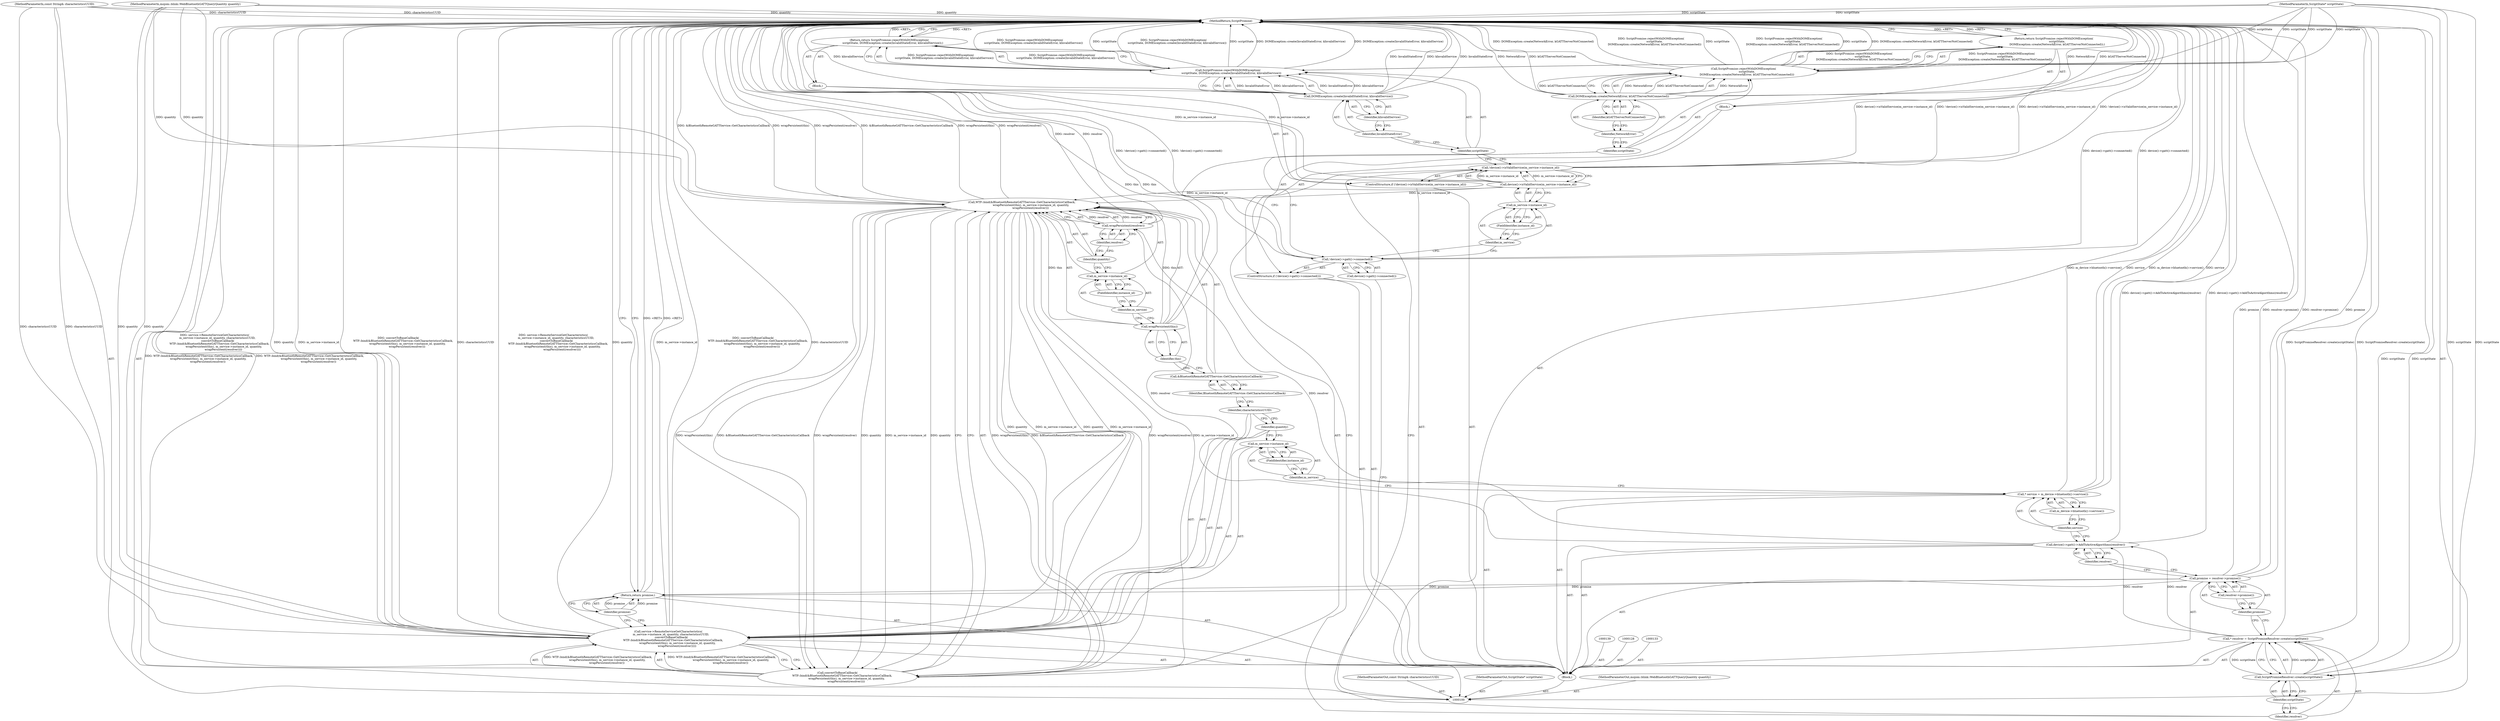 digraph "0_Chrome_2bceda4948deeaed0a5a99305d0d488eb952f64f_1" {
"1000163" [label="(MethodReturn,ScriptPromise)"];
"1000115" [label="(ControlStructure,if (!device()->isValidService(m_service->instance_id)))"];
"1000118" [label="(Call,m_service->instance_id)"];
"1000119" [label="(Identifier,m_service)"];
"1000120" [label="(FieldIdentifier,instance_id)"];
"1000121" [label="(Block,)"];
"1000116" [label="(Call,!device()->isValidService(m_service->instance_id))"];
"1000117" [label="(Call,device()->isValidService(m_service->instance_id))"];
"1000123" [label="(Call,ScriptPromise::rejectWithDOMException(\n        scriptState, DOMException::create(InvalidStateError, kInvalidService)))"];
"1000122" [label="(Return,return ScriptPromise::rejectWithDOMException(\n        scriptState, DOMException::create(InvalidStateError, kInvalidService));)"];
"1000125" [label="(Call,DOMException::create(InvalidStateError, kInvalidService))"];
"1000126" [label="(Identifier,InvalidStateError)"];
"1000127" [label="(Identifier,kInvalidService)"];
"1000124" [label="(Identifier,scriptState)"];
"1000129" [label="(Call,* resolver = ScriptPromiseResolver::create(scriptState))"];
"1000130" [label="(Identifier,resolver)"];
"1000131" [label="(Call,ScriptPromiseResolver::create(scriptState))"];
"1000132" [label="(Identifier,scriptState)"];
"1000134" [label="(Call,promise = resolver->promise())"];
"1000135" [label="(Identifier,promise)"];
"1000136" [label="(Call,resolver->promise())"];
"1000137" [label="(Call,device()->gatt()->AddToActiveAlgorithms(resolver))"];
"1000138" [label="(Identifier,resolver)"];
"1000101" [label="(MethodParameterIn,ScriptState* scriptState)"];
"1000245" [label="(MethodParameterOut,ScriptState* scriptState)"];
"1000140" [label="(Call,* service = m_device->bluetooth()->service())"];
"1000141" [label="(Identifier,service)"];
"1000142" [label="(Call,m_device->bluetooth()->service())"];
"1000143" [label="(Call,service->RemoteServiceGetCharacteristics(\n      m_service->instance_id, quantity, characteristicsUUID,\n       convertToBaseCallback(\n           WTF::bind(&BluetoothRemoteGATTService::GetCharacteristicsCallback,\n                     wrapPersistent(this), m_service->instance_id, quantity,\n                    wrapPersistent(resolver)))))"];
"1000146" [label="(FieldIdentifier,instance_id)"];
"1000147" [label="(Identifier,quantity)"];
"1000148" [label="(Identifier,characteristicsUUID)"];
"1000144" [label="(Call,m_service->instance_id)"];
"1000145" [label="(Identifier,m_service)"];
"1000149" [label="(Call,convertToBaseCallback(\n           WTF::bind(&BluetoothRemoteGATTService::GetCharacteristicsCallback,\n                     wrapPersistent(this), m_service->instance_id, quantity,\n                    wrapPersistent(resolver))))"];
"1000150" [label="(Call,WTF::bind(&BluetoothRemoteGATTService::GetCharacteristicsCallback,\n                     wrapPersistent(this), m_service->instance_id, quantity,\n                    wrapPersistent(resolver)))"];
"1000151" [label="(Call,&BluetoothRemoteGATTService::GetCharacteristicsCallback)"];
"1000152" [label="(Identifier,BluetoothRemoteGATTService::GetCharacteristicsCallback)"];
"1000153" [label="(Call,wrapPersistent(this))"];
"1000154" [label="(Identifier,this)"];
"1000155" [label="(Call,m_service->instance_id)"];
"1000156" [label="(Identifier,m_service)"];
"1000157" [label="(FieldIdentifier,instance_id)"];
"1000158" [label="(Identifier,quantity)"];
"1000159" [label="(Call,wrapPersistent(resolver))"];
"1000160" [label="(Identifier,resolver)"];
"1000161" [label="(Return,return promise;)"];
"1000162" [label="(Identifier,promise)"];
"1000102" [label="(MethodParameterIn,mojom::blink::WebBluetoothGATTQueryQuantity quantity)"];
"1000246" [label="(MethodParameterOut,mojom::blink::WebBluetoothGATTQueryQuantity quantity)"];
"1000104" [label="(Block,)"];
"1000103" [label="(MethodParameterIn,const String& characteristicsUUID)"];
"1000247" [label="(MethodParameterOut,const String& characteristicsUUID)"];
"1000105" [label="(ControlStructure,if (!device()->gatt()->connected()))"];
"1000108" [label="(Block,)"];
"1000106" [label="(Call,!device()->gatt()->connected())"];
"1000107" [label="(Call,device()->gatt()->connected())"];
"1000110" [label="(Call,ScriptPromise::rejectWithDOMException(\n        scriptState,\n        DOMException::create(NetworkError, kGATTServerNotConnected)))"];
"1000109" [label="(Return,return ScriptPromise::rejectWithDOMException(\n        scriptState,\n        DOMException::create(NetworkError, kGATTServerNotConnected));)"];
"1000111" [label="(Identifier,scriptState)"];
"1000113" [label="(Identifier,NetworkError)"];
"1000114" [label="(Identifier,kGATTServerNotConnected)"];
"1000112" [label="(Call,DOMException::create(NetworkError, kGATTServerNotConnected))"];
"1000163" -> "1000100"  [label="AST: "];
"1000163" -> "1000109"  [label="CFG: "];
"1000163" -> "1000122"  [label="CFG: "];
"1000163" -> "1000161"  [label="CFG: "];
"1000161" -> "1000163"  [label="DDG: <RET>"];
"1000122" -> "1000163"  [label="DDG: <RET>"];
"1000125" -> "1000163"  [label="DDG: InvalidStateError"];
"1000125" -> "1000163"  [label="DDG: kInvalidService"];
"1000140" -> "1000163"  [label="DDG: m_device->bluetooth()->service()"];
"1000140" -> "1000163"  [label="DDG: service"];
"1000123" -> "1000163"  [label="DDG: DOMException::create(InvalidStateError, kInvalidService)"];
"1000123" -> "1000163"  [label="DDG: ScriptPromise::rejectWithDOMException(\n        scriptState, DOMException::create(InvalidStateError, kInvalidService))"];
"1000123" -> "1000163"  [label="DDG: scriptState"];
"1000117" -> "1000163"  [label="DDG: m_service->instance_id"];
"1000153" -> "1000163"  [label="DDG: this"];
"1000149" -> "1000163"  [label="DDG: WTF::bind(&BluetoothRemoteGATTService::GetCharacteristicsCallback,\n                     wrapPersistent(this), m_service->instance_id, quantity,\n                    wrapPersistent(resolver))"];
"1000150" -> "1000163"  [label="DDG: wrapPersistent(resolver)"];
"1000150" -> "1000163"  [label="DDG: &BluetoothRemoteGATTService::GetCharacteristicsCallback"];
"1000150" -> "1000163"  [label="DDG: wrapPersistent(this)"];
"1000116" -> "1000163"  [label="DDG: device()->isValidService(m_service->instance_id)"];
"1000116" -> "1000163"  [label="DDG: !device()->isValidService(m_service->instance_id)"];
"1000106" -> "1000163"  [label="DDG: device()->gatt()->connected()"];
"1000106" -> "1000163"  [label="DDG: !device()->gatt()->connected()"];
"1000112" -> "1000163"  [label="DDG: kGATTServerNotConnected"];
"1000112" -> "1000163"  [label="DDG: NetworkError"];
"1000159" -> "1000163"  [label="DDG: resolver"];
"1000131" -> "1000163"  [label="DDG: scriptState"];
"1000103" -> "1000163"  [label="DDG: characteristicsUUID"];
"1000143" -> "1000163"  [label="DDG: m_service->instance_id"];
"1000143" -> "1000163"  [label="DDG: convertToBaseCallback(\n           WTF::bind(&BluetoothRemoteGATTService::GetCharacteristicsCallback,\n                     wrapPersistent(this), m_service->instance_id, quantity,\n                    wrapPersistent(resolver)))"];
"1000143" -> "1000163"  [label="DDG: characteristicsUUID"];
"1000143" -> "1000163"  [label="DDG: service->RemoteServiceGetCharacteristics(\n      m_service->instance_id, quantity, characteristicsUUID,\n       convertToBaseCallback(\n           WTF::bind(&BluetoothRemoteGATTService::GetCharacteristicsCallback,\n                     wrapPersistent(this), m_service->instance_id, quantity,\n                    wrapPersistent(resolver))))"];
"1000143" -> "1000163"  [label="DDG: quantity"];
"1000102" -> "1000163"  [label="DDG: quantity"];
"1000110" -> "1000163"  [label="DDG: DOMException::create(NetworkError, kGATTServerNotConnected)"];
"1000110" -> "1000163"  [label="DDG: ScriptPromise::rejectWithDOMException(\n        scriptState,\n        DOMException::create(NetworkError, kGATTServerNotConnected))"];
"1000110" -> "1000163"  [label="DDG: scriptState"];
"1000134" -> "1000163"  [label="DDG: promise"];
"1000134" -> "1000163"  [label="DDG: resolver->promise()"];
"1000101" -> "1000163"  [label="DDG: scriptState"];
"1000137" -> "1000163"  [label="DDG: device()->gatt()->AddToActiveAlgorithms(resolver)"];
"1000129" -> "1000163"  [label="DDG: ScriptPromiseResolver::create(scriptState)"];
"1000109" -> "1000163"  [label="DDG: <RET>"];
"1000115" -> "1000104"  [label="AST: "];
"1000116" -> "1000115"  [label="AST: "];
"1000121" -> "1000115"  [label="AST: "];
"1000118" -> "1000117"  [label="AST: "];
"1000118" -> "1000120"  [label="CFG: "];
"1000119" -> "1000118"  [label="AST: "];
"1000120" -> "1000118"  [label="AST: "];
"1000117" -> "1000118"  [label="CFG: "];
"1000119" -> "1000118"  [label="AST: "];
"1000119" -> "1000106"  [label="CFG: "];
"1000120" -> "1000119"  [label="CFG: "];
"1000120" -> "1000118"  [label="AST: "];
"1000120" -> "1000119"  [label="CFG: "];
"1000118" -> "1000120"  [label="CFG: "];
"1000121" -> "1000115"  [label="AST: "];
"1000122" -> "1000121"  [label="AST: "];
"1000116" -> "1000115"  [label="AST: "];
"1000116" -> "1000117"  [label="CFG: "];
"1000117" -> "1000116"  [label="AST: "];
"1000124" -> "1000116"  [label="CFG: "];
"1000130" -> "1000116"  [label="CFG: "];
"1000116" -> "1000163"  [label="DDG: device()->isValidService(m_service->instance_id)"];
"1000116" -> "1000163"  [label="DDG: !device()->isValidService(m_service->instance_id)"];
"1000117" -> "1000116"  [label="DDG: m_service->instance_id"];
"1000117" -> "1000116"  [label="AST: "];
"1000117" -> "1000118"  [label="CFG: "];
"1000118" -> "1000117"  [label="AST: "];
"1000116" -> "1000117"  [label="CFG: "];
"1000117" -> "1000163"  [label="DDG: m_service->instance_id"];
"1000117" -> "1000116"  [label="DDG: m_service->instance_id"];
"1000117" -> "1000150"  [label="DDG: m_service->instance_id"];
"1000123" -> "1000122"  [label="AST: "];
"1000123" -> "1000125"  [label="CFG: "];
"1000124" -> "1000123"  [label="AST: "];
"1000125" -> "1000123"  [label="AST: "];
"1000122" -> "1000123"  [label="CFG: "];
"1000123" -> "1000163"  [label="DDG: DOMException::create(InvalidStateError, kInvalidService)"];
"1000123" -> "1000163"  [label="DDG: ScriptPromise::rejectWithDOMException(\n        scriptState, DOMException::create(InvalidStateError, kInvalidService))"];
"1000123" -> "1000163"  [label="DDG: scriptState"];
"1000123" -> "1000122"  [label="DDG: ScriptPromise::rejectWithDOMException(\n        scriptState, DOMException::create(InvalidStateError, kInvalidService))"];
"1000101" -> "1000123"  [label="DDG: scriptState"];
"1000125" -> "1000123"  [label="DDG: InvalidStateError"];
"1000125" -> "1000123"  [label="DDG: kInvalidService"];
"1000122" -> "1000121"  [label="AST: "];
"1000122" -> "1000123"  [label="CFG: "];
"1000123" -> "1000122"  [label="AST: "];
"1000163" -> "1000122"  [label="CFG: "];
"1000122" -> "1000163"  [label="DDG: <RET>"];
"1000123" -> "1000122"  [label="DDG: ScriptPromise::rejectWithDOMException(\n        scriptState, DOMException::create(InvalidStateError, kInvalidService))"];
"1000125" -> "1000123"  [label="AST: "];
"1000125" -> "1000127"  [label="CFG: "];
"1000126" -> "1000125"  [label="AST: "];
"1000127" -> "1000125"  [label="AST: "];
"1000123" -> "1000125"  [label="CFG: "];
"1000125" -> "1000163"  [label="DDG: InvalidStateError"];
"1000125" -> "1000163"  [label="DDG: kInvalidService"];
"1000125" -> "1000123"  [label="DDG: InvalidStateError"];
"1000125" -> "1000123"  [label="DDG: kInvalidService"];
"1000126" -> "1000125"  [label="AST: "];
"1000126" -> "1000124"  [label="CFG: "];
"1000127" -> "1000126"  [label="CFG: "];
"1000127" -> "1000125"  [label="AST: "];
"1000127" -> "1000126"  [label="CFG: "];
"1000125" -> "1000127"  [label="CFG: "];
"1000124" -> "1000123"  [label="AST: "];
"1000124" -> "1000116"  [label="CFG: "];
"1000126" -> "1000124"  [label="CFG: "];
"1000129" -> "1000104"  [label="AST: "];
"1000129" -> "1000131"  [label="CFG: "];
"1000130" -> "1000129"  [label="AST: "];
"1000131" -> "1000129"  [label="AST: "];
"1000135" -> "1000129"  [label="CFG: "];
"1000129" -> "1000163"  [label="DDG: ScriptPromiseResolver::create(scriptState)"];
"1000131" -> "1000129"  [label="DDG: scriptState"];
"1000129" -> "1000137"  [label="DDG: resolver"];
"1000130" -> "1000129"  [label="AST: "];
"1000130" -> "1000116"  [label="CFG: "];
"1000132" -> "1000130"  [label="CFG: "];
"1000131" -> "1000129"  [label="AST: "];
"1000131" -> "1000132"  [label="CFG: "];
"1000132" -> "1000131"  [label="AST: "];
"1000129" -> "1000131"  [label="CFG: "];
"1000131" -> "1000163"  [label="DDG: scriptState"];
"1000131" -> "1000129"  [label="DDG: scriptState"];
"1000101" -> "1000131"  [label="DDG: scriptState"];
"1000132" -> "1000131"  [label="AST: "];
"1000132" -> "1000130"  [label="CFG: "];
"1000131" -> "1000132"  [label="CFG: "];
"1000134" -> "1000104"  [label="AST: "];
"1000134" -> "1000136"  [label="CFG: "];
"1000135" -> "1000134"  [label="AST: "];
"1000136" -> "1000134"  [label="AST: "];
"1000138" -> "1000134"  [label="CFG: "];
"1000134" -> "1000163"  [label="DDG: promise"];
"1000134" -> "1000163"  [label="DDG: resolver->promise()"];
"1000134" -> "1000161"  [label="DDG: promise"];
"1000135" -> "1000134"  [label="AST: "];
"1000135" -> "1000129"  [label="CFG: "];
"1000136" -> "1000135"  [label="CFG: "];
"1000136" -> "1000134"  [label="AST: "];
"1000136" -> "1000135"  [label="CFG: "];
"1000134" -> "1000136"  [label="CFG: "];
"1000137" -> "1000104"  [label="AST: "];
"1000137" -> "1000138"  [label="CFG: "];
"1000138" -> "1000137"  [label="AST: "];
"1000141" -> "1000137"  [label="CFG: "];
"1000137" -> "1000163"  [label="DDG: device()->gatt()->AddToActiveAlgorithms(resolver)"];
"1000129" -> "1000137"  [label="DDG: resolver"];
"1000137" -> "1000159"  [label="DDG: resolver"];
"1000138" -> "1000137"  [label="AST: "];
"1000138" -> "1000134"  [label="CFG: "];
"1000137" -> "1000138"  [label="CFG: "];
"1000101" -> "1000100"  [label="AST: "];
"1000101" -> "1000163"  [label="DDG: scriptState"];
"1000101" -> "1000110"  [label="DDG: scriptState"];
"1000101" -> "1000123"  [label="DDG: scriptState"];
"1000101" -> "1000131"  [label="DDG: scriptState"];
"1000245" -> "1000100"  [label="AST: "];
"1000140" -> "1000104"  [label="AST: "];
"1000140" -> "1000142"  [label="CFG: "];
"1000141" -> "1000140"  [label="AST: "];
"1000142" -> "1000140"  [label="AST: "];
"1000145" -> "1000140"  [label="CFG: "];
"1000140" -> "1000163"  [label="DDG: m_device->bluetooth()->service()"];
"1000140" -> "1000163"  [label="DDG: service"];
"1000141" -> "1000140"  [label="AST: "];
"1000141" -> "1000137"  [label="CFG: "];
"1000142" -> "1000141"  [label="CFG: "];
"1000142" -> "1000140"  [label="AST: "];
"1000142" -> "1000141"  [label="CFG: "];
"1000140" -> "1000142"  [label="CFG: "];
"1000143" -> "1000104"  [label="AST: "];
"1000143" -> "1000149"  [label="CFG: "];
"1000144" -> "1000143"  [label="AST: "];
"1000147" -> "1000143"  [label="AST: "];
"1000148" -> "1000143"  [label="AST: "];
"1000149" -> "1000143"  [label="AST: "];
"1000162" -> "1000143"  [label="CFG: "];
"1000143" -> "1000163"  [label="DDG: m_service->instance_id"];
"1000143" -> "1000163"  [label="DDG: convertToBaseCallback(\n           WTF::bind(&BluetoothRemoteGATTService::GetCharacteristicsCallback,\n                     wrapPersistent(this), m_service->instance_id, quantity,\n                    wrapPersistent(resolver)))"];
"1000143" -> "1000163"  [label="DDG: characteristicsUUID"];
"1000143" -> "1000163"  [label="DDG: service->RemoteServiceGetCharacteristics(\n      m_service->instance_id, quantity, characteristicsUUID,\n       convertToBaseCallback(\n           WTF::bind(&BluetoothRemoteGATTService::GetCharacteristicsCallback,\n                     wrapPersistent(this), m_service->instance_id, quantity,\n                    wrapPersistent(resolver))))"];
"1000143" -> "1000163"  [label="DDG: quantity"];
"1000150" -> "1000143"  [label="DDG: m_service->instance_id"];
"1000150" -> "1000143"  [label="DDG: quantity"];
"1000102" -> "1000143"  [label="DDG: quantity"];
"1000103" -> "1000143"  [label="DDG: characteristicsUUID"];
"1000149" -> "1000143"  [label="DDG: WTF::bind(&BluetoothRemoteGATTService::GetCharacteristicsCallback,\n                     wrapPersistent(this), m_service->instance_id, quantity,\n                    wrapPersistent(resolver))"];
"1000146" -> "1000144"  [label="AST: "];
"1000146" -> "1000145"  [label="CFG: "];
"1000144" -> "1000146"  [label="CFG: "];
"1000147" -> "1000143"  [label="AST: "];
"1000147" -> "1000144"  [label="CFG: "];
"1000148" -> "1000147"  [label="CFG: "];
"1000148" -> "1000143"  [label="AST: "];
"1000148" -> "1000147"  [label="CFG: "];
"1000152" -> "1000148"  [label="CFG: "];
"1000144" -> "1000143"  [label="AST: "];
"1000144" -> "1000146"  [label="CFG: "];
"1000145" -> "1000144"  [label="AST: "];
"1000146" -> "1000144"  [label="AST: "];
"1000147" -> "1000144"  [label="CFG: "];
"1000145" -> "1000144"  [label="AST: "];
"1000145" -> "1000140"  [label="CFG: "];
"1000146" -> "1000145"  [label="CFG: "];
"1000149" -> "1000143"  [label="AST: "];
"1000149" -> "1000150"  [label="CFG: "];
"1000150" -> "1000149"  [label="AST: "];
"1000143" -> "1000149"  [label="CFG: "];
"1000149" -> "1000163"  [label="DDG: WTF::bind(&BluetoothRemoteGATTService::GetCharacteristicsCallback,\n                     wrapPersistent(this), m_service->instance_id, quantity,\n                    wrapPersistent(resolver))"];
"1000149" -> "1000143"  [label="DDG: WTF::bind(&BluetoothRemoteGATTService::GetCharacteristicsCallback,\n                     wrapPersistent(this), m_service->instance_id, quantity,\n                    wrapPersistent(resolver))"];
"1000150" -> "1000149"  [label="DDG: wrapPersistent(this)"];
"1000150" -> "1000149"  [label="DDG: &BluetoothRemoteGATTService::GetCharacteristicsCallback"];
"1000150" -> "1000149"  [label="DDG: wrapPersistent(resolver)"];
"1000150" -> "1000149"  [label="DDG: quantity"];
"1000150" -> "1000149"  [label="DDG: m_service->instance_id"];
"1000150" -> "1000149"  [label="AST: "];
"1000150" -> "1000159"  [label="CFG: "];
"1000151" -> "1000150"  [label="AST: "];
"1000153" -> "1000150"  [label="AST: "];
"1000155" -> "1000150"  [label="AST: "];
"1000158" -> "1000150"  [label="AST: "];
"1000159" -> "1000150"  [label="AST: "];
"1000149" -> "1000150"  [label="CFG: "];
"1000150" -> "1000163"  [label="DDG: wrapPersistent(resolver)"];
"1000150" -> "1000163"  [label="DDG: &BluetoothRemoteGATTService::GetCharacteristicsCallback"];
"1000150" -> "1000163"  [label="DDG: wrapPersistent(this)"];
"1000150" -> "1000143"  [label="DDG: m_service->instance_id"];
"1000150" -> "1000143"  [label="DDG: quantity"];
"1000150" -> "1000149"  [label="DDG: wrapPersistent(this)"];
"1000150" -> "1000149"  [label="DDG: &BluetoothRemoteGATTService::GetCharacteristicsCallback"];
"1000150" -> "1000149"  [label="DDG: wrapPersistent(resolver)"];
"1000150" -> "1000149"  [label="DDG: quantity"];
"1000150" -> "1000149"  [label="DDG: m_service->instance_id"];
"1000153" -> "1000150"  [label="DDG: this"];
"1000117" -> "1000150"  [label="DDG: m_service->instance_id"];
"1000102" -> "1000150"  [label="DDG: quantity"];
"1000159" -> "1000150"  [label="DDG: resolver"];
"1000151" -> "1000150"  [label="AST: "];
"1000151" -> "1000152"  [label="CFG: "];
"1000152" -> "1000151"  [label="AST: "];
"1000154" -> "1000151"  [label="CFG: "];
"1000152" -> "1000151"  [label="AST: "];
"1000152" -> "1000148"  [label="CFG: "];
"1000151" -> "1000152"  [label="CFG: "];
"1000153" -> "1000150"  [label="AST: "];
"1000153" -> "1000154"  [label="CFG: "];
"1000154" -> "1000153"  [label="AST: "];
"1000156" -> "1000153"  [label="CFG: "];
"1000153" -> "1000163"  [label="DDG: this"];
"1000153" -> "1000150"  [label="DDG: this"];
"1000154" -> "1000153"  [label="AST: "];
"1000154" -> "1000151"  [label="CFG: "];
"1000153" -> "1000154"  [label="CFG: "];
"1000155" -> "1000150"  [label="AST: "];
"1000155" -> "1000157"  [label="CFG: "];
"1000156" -> "1000155"  [label="AST: "];
"1000157" -> "1000155"  [label="AST: "];
"1000158" -> "1000155"  [label="CFG: "];
"1000156" -> "1000155"  [label="AST: "];
"1000156" -> "1000153"  [label="CFG: "];
"1000157" -> "1000156"  [label="CFG: "];
"1000157" -> "1000155"  [label="AST: "];
"1000157" -> "1000156"  [label="CFG: "];
"1000155" -> "1000157"  [label="CFG: "];
"1000158" -> "1000150"  [label="AST: "];
"1000158" -> "1000155"  [label="CFG: "];
"1000160" -> "1000158"  [label="CFG: "];
"1000159" -> "1000150"  [label="AST: "];
"1000159" -> "1000160"  [label="CFG: "];
"1000160" -> "1000159"  [label="AST: "];
"1000150" -> "1000159"  [label="CFG: "];
"1000159" -> "1000163"  [label="DDG: resolver"];
"1000159" -> "1000150"  [label="DDG: resolver"];
"1000137" -> "1000159"  [label="DDG: resolver"];
"1000160" -> "1000159"  [label="AST: "];
"1000160" -> "1000158"  [label="CFG: "];
"1000159" -> "1000160"  [label="CFG: "];
"1000161" -> "1000104"  [label="AST: "];
"1000161" -> "1000162"  [label="CFG: "];
"1000162" -> "1000161"  [label="AST: "];
"1000163" -> "1000161"  [label="CFG: "];
"1000161" -> "1000163"  [label="DDG: <RET>"];
"1000162" -> "1000161"  [label="DDG: promise"];
"1000134" -> "1000161"  [label="DDG: promise"];
"1000162" -> "1000161"  [label="AST: "];
"1000162" -> "1000143"  [label="CFG: "];
"1000161" -> "1000162"  [label="CFG: "];
"1000162" -> "1000161"  [label="DDG: promise"];
"1000102" -> "1000100"  [label="AST: "];
"1000102" -> "1000163"  [label="DDG: quantity"];
"1000102" -> "1000143"  [label="DDG: quantity"];
"1000102" -> "1000150"  [label="DDG: quantity"];
"1000246" -> "1000100"  [label="AST: "];
"1000104" -> "1000100"  [label="AST: "];
"1000105" -> "1000104"  [label="AST: "];
"1000115" -> "1000104"  [label="AST: "];
"1000128" -> "1000104"  [label="AST: "];
"1000129" -> "1000104"  [label="AST: "];
"1000133" -> "1000104"  [label="AST: "];
"1000134" -> "1000104"  [label="AST: "];
"1000137" -> "1000104"  [label="AST: "];
"1000139" -> "1000104"  [label="AST: "];
"1000140" -> "1000104"  [label="AST: "];
"1000143" -> "1000104"  [label="AST: "];
"1000161" -> "1000104"  [label="AST: "];
"1000103" -> "1000100"  [label="AST: "];
"1000103" -> "1000163"  [label="DDG: characteristicsUUID"];
"1000103" -> "1000143"  [label="DDG: characteristicsUUID"];
"1000247" -> "1000100"  [label="AST: "];
"1000105" -> "1000104"  [label="AST: "];
"1000106" -> "1000105"  [label="AST: "];
"1000108" -> "1000105"  [label="AST: "];
"1000108" -> "1000105"  [label="AST: "];
"1000109" -> "1000108"  [label="AST: "];
"1000106" -> "1000105"  [label="AST: "];
"1000106" -> "1000107"  [label="CFG: "];
"1000107" -> "1000106"  [label="AST: "];
"1000111" -> "1000106"  [label="CFG: "];
"1000119" -> "1000106"  [label="CFG: "];
"1000106" -> "1000163"  [label="DDG: device()->gatt()->connected()"];
"1000106" -> "1000163"  [label="DDG: !device()->gatt()->connected()"];
"1000107" -> "1000106"  [label="AST: "];
"1000107" -> "1000100"  [label="CFG: "];
"1000106" -> "1000107"  [label="CFG: "];
"1000110" -> "1000109"  [label="AST: "];
"1000110" -> "1000112"  [label="CFG: "];
"1000111" -> "1000110"  [label="AST: "];
"1000112" -> "1000110"  [label="AST: "];
"1000109" -> "1000110"  [label="CFG: "];
"1000110" -> "1000163"  [label="DDG: DOMException::create(NetworkError, kGATTServerNotConnected)"];
"1000110" -> "1000163"  [label="DDG: ScriptPromise::rejectWithDOMException(\n        scriptState,\n        DOMException::create(NetworkError, kGATTServerNotConnected))"];
"1000110" -> "1000163"  [label="DDG: scriptState"];
"1000110" -> "1000109"  [label="DDG: ScriptPromise::rejectWithDOMException(\n        scriptState,\n        DOMException::create(NetworkError, kGATTServerNotConnected))"];
"1000101" -> "1000110"  [label="DDG: scriptState"];
"1000112" -> "1000110"  [label="DDG: NetworkError"];
"1000112" -> "1000110"  [label="DDG: kGATTServerNotConnected"];
"1000109" -> "1000108"  [label="AST: "];
"1000109" -> "1000110"  [label="CFG: "];
"1000110" -> "1000109"  [label="AST: "];
"1000163" -> "1000109"  [label="CFG: "];
"1000109" -> "1000163"  [label="DDG: <RET>"];
"1000110" -> "1000109"  [label="DDG: ScriptPromise::rejectWithDOMException(\n        scriptState,\n        DOMException::create(NetworkError, kGATTServerNotConnected))"];
"1000111" -> "1000110"  [label="AST: "];
"1000111" -> "1000106"  [label="CFG: "];
"1000113" -> "1000111"  [label="CFG: "];
"1000113" -> "1000112"  [label="AST: "];
"1000113" -> "1000111"  [label="CFG: "];
"1000114" -> "1000113"  [label="CFG: "];
"1000114" -> "1000112"  [label="AST: "];
"1000114" -> "1000113"  [label="CFG: "];
"1000112" -> "1000114"  [label="CFG: "];
"1000112" -> "1000110"  [label="AST: "];
"1000112" -> "1000114"  [label="CFG: "];
"1000113" -> "1000112"  [label="AST: "];
"1000114" -> "1000112"  [label="AST: "];
"1000110" -> "1000112"  [label="CFG: "];
"1000112" -> "1000163"  [label="DDG: kGATTServerNotConnected"];
"1000112" -> "1000163"  [label="DDG: NetworkError"];
"1000112" -> "1000110"  [label="DDG: NetworkError"];
"1000112" -> "1000110"  [label="DDG: kGATTServerNotConnected"];
}
